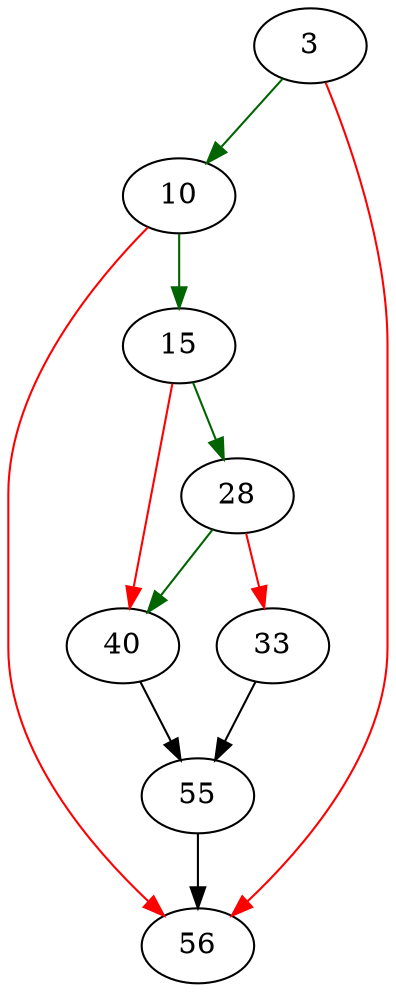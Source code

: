 strict digraph "sqlite3SrcListIndexedBy" {
	// Node definitions.
	3 [entry=true];
	10;
	56;
	15;
	28;
	40;
	33;
	55;

	// Edge definitions.
	3 -> 10 [
		color=darkgreen
		cond=true
	];
	3 -> 56 [
		color=red
		cond=false
	];
	10 -> 56 [
		color=red
		cond=false
	];
	10 -> 15 [
		color=darkgreen
		cond=true
	];
	15 -> 28 [
		color=darkgreen
		cond=true
	];
	15 -> 40 [
		color=red
		cond=false
	];
	28 -> 40 [
		color=darkgreen
		cond=true
	];
	28 -> 33 [
		color=red
		cond=false
	];
	40 -> 55;
	33 -> 55;
	55 -> 56;
}